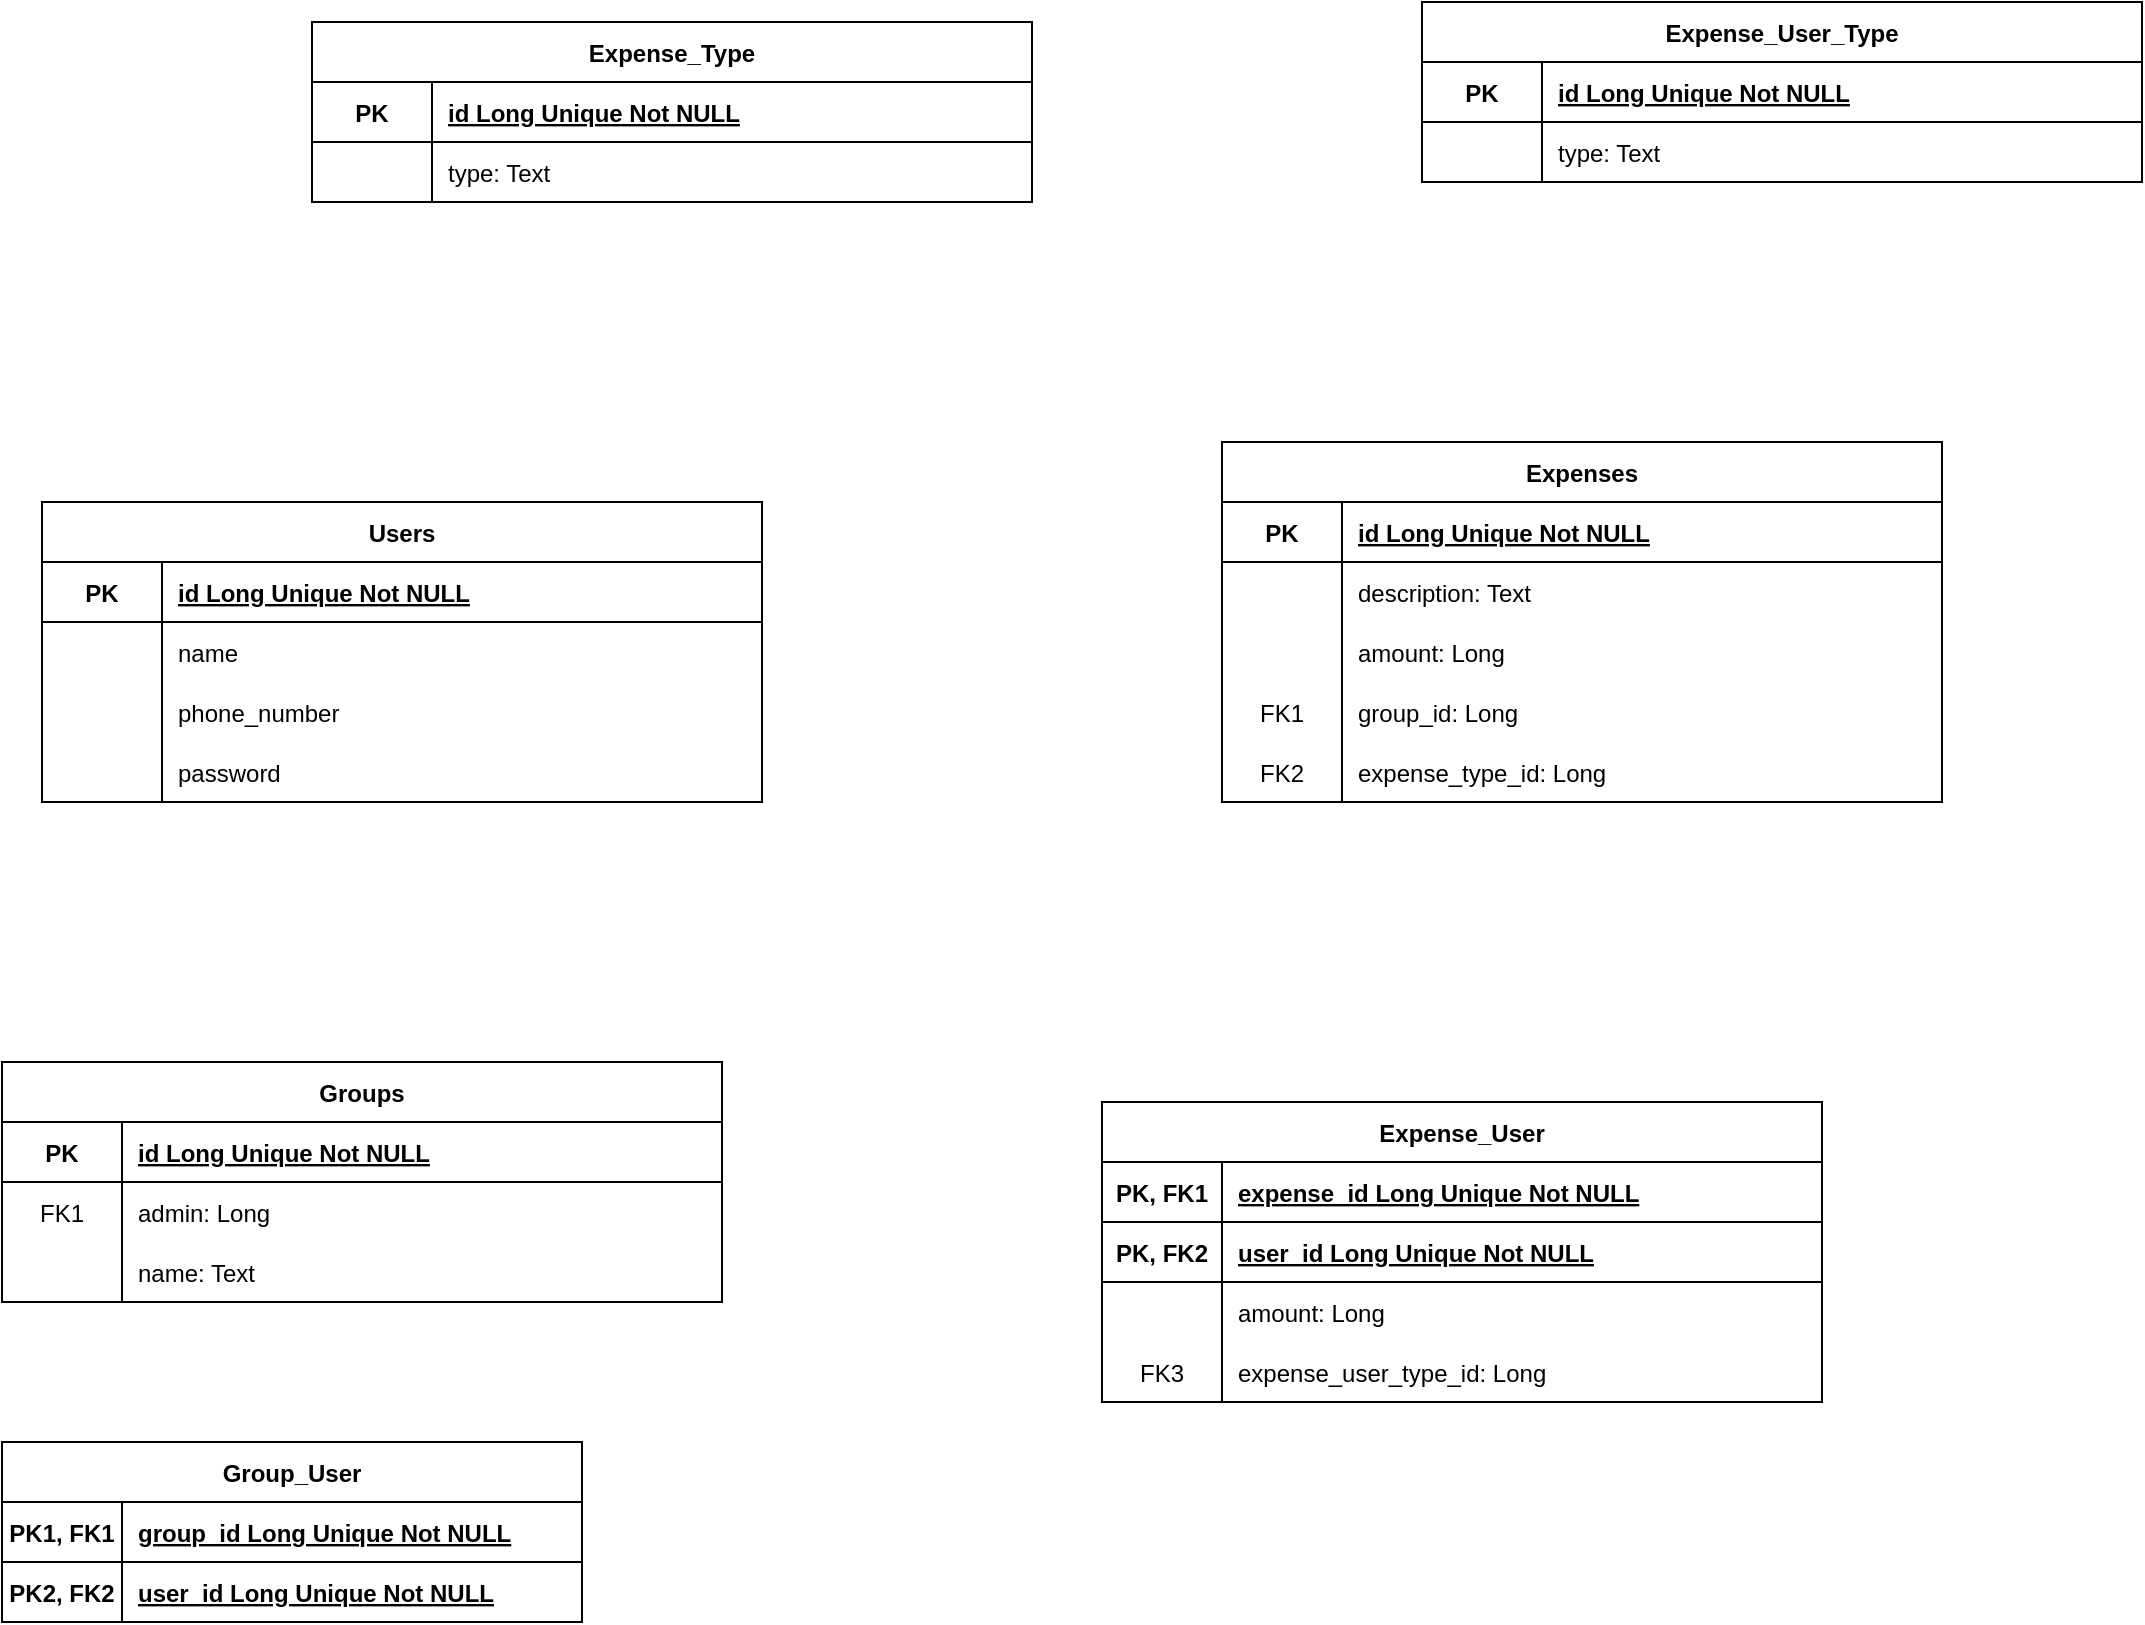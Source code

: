 <mxfile version="20.7.4" type="device"><diagram id="R2lEEEUBdFMjLlhIrx00" name="Page-1"><mxGraphModel dx="1317" dy="1072" grid="1" gridSize="10" guides="1" tooltips="1" connect="1" arrows="1" fold="1" page="1" pageScale="1" pageWidth="850" pageHeight="1100" math="0" shadow="0" extFonts="Permanent Marker^https://fonts.googleapis.com/css?family=Permanent+Marker"><root><mxCell id="0"/><mxCell id="1" parent="0"/><mxCell id="uBgfFpqCLIllBLYDpU1Q-1" value="Users" style="shape=table;startSize=30;container=1;collapsible=1;childLayout=tableLayout;fixedRows=1;rowLines=0;fontStyle=1;align=center;resizeLast=1;" vertex="1" parent="1"><mxGeometry x="110" y="390" width="360" height="150" as="geometry"/></mxCell><mxCell id="uBgfFpqCLIllBLYDpU1Q-5" value="" style="shape=tableRow;horizontal=0;startSize=0;swimlaneHead=0;swimlaneBody=0;fillColor=none;collapsible=0;dropTarget=0;points=[[0,0.5],[1,0.5]];portConstraint=eastwest;top=0;left=0;right=0;bottom=1;" vertex="1" parent="uBgfFpqCLIllBLYDpU1Q-1"><mxGeometry y="30" width="360" height="30" as="geometry"/></mxCell><mxCell id="uBgfFpqCLIllBLYDpU1Q-6" value="PK" style="shape=partialRectangle;connectable=0;fillColor=none;top=0;left=0;bottom=0;right=0;fontStyle=1;overflow=hidden;" vertex="1" parent="uBgfFpqCLIllBLYDpU1Q-5"><mxGeometry width="60" height="30" as="geometry"><mxRectangle width="60" height="30" as="alternateBounds"/></mxGeometry></mxCell><mxCell id="uBgfFpqCLIllBLYDpU1Q-7" value="id Long Unique Not NULL" style="shape=partialRectangle;connectable=0;fillColor=none;top=0;left=0;bottom=0;right=0;align=left;spacingLeft=6;fontStyle=5;overflow=hidden;" vertex="1" parent="uBgfFpqCLIllBLYDpU1Q-5"><mxGeometry x="60" width="300" height="30" as="geometry"><mxRectangle width="300" height="30" as="alternateBounds"/></mxGeometry></mxCell><mxCell id="uBgfFpqCLIllBLYDpU1Q-8" value="" style="shape=tableRow;horizontal=0;startSize=0;swimlaneHead=0;swimlaneBody=0;fillColor=none;collapsible=0;dropTarget=0;points=[[0,0.5],[1,0.5]];portConstraint=eastwest;top=0;left=0;right=0;bottom=0;" vertex="1" parent="uBgfFpqCLIllBLYDpU1Q-1"><mxGeometry y="60" width="360" height="30" as="geometry"/></mxCell><mxCell id="uBgfFpqCLIllBLYDpU1Q-9" value="" style="shape=partialRectangle;connectable=0;fillColor=none;top=0;left=0;bottom=0;right=0;editable=1;overflow=hidden;" vertex="1" parent="uBgfFpqCLIllBLYDpU1Q-8"><mxGeometry width="60" height="30" as="geometry"><mxRectangle width="60" height="30" as="alternateBounds"/></mxGeometry></mxCell><mxCell id="uBgfFpqCLIllBLYDpU1Q-10" value="name" style="shape=partialRectangle;connectable=0;fillColor=none;top=0;left=0;bottom=0;right=0;align=left;spacingLeft=6;overflow=hidden;" vertex="1" parent="uBgfFpqCLIllBLYDpU1Q-8"><mxGeometry x="60" width="300" height="30" as="geometry"><mxRectangle width="300" height="30" as="alternateBounds"/></mxGeometry></mxCell><mxCell id="uBgfFpqCLIllBLYDpU1Q-14" value="" style="shape=tableRow;horizontal=0;startSize=0;swimlaneHead=0;swimlaneBody=0;fillColor=none;collapsible=0;dropTarget=0;points=[[0,0.5],[1,0.5]];portConstraint=eastwest;top=0;left=0;right=0;bottom=0;" vertex="1" parent="uBgfFpqCLIllBLYDpU1Q-1"><mxGeometry y="90" width="360" height="30" as="geometry"/></mxCell><mxCell id="uBgfFpqCLIllBLYDpU1Q-15" value="" style="shape=partialRectangle;connectable=0;fillColor=none;top=0;left=0;bottom=0;right=0;editable=1;overflow=hidden;" vertex="1" parent="uBgfFpqCLIllBLYDpU1Q-14"><mxGeometry width="60" height="30" as="geometry"><mxRectangle width="60" height="30" as="alternateBounds"/></mxGeometry></mxCell><mxCell id="uBgfFpqCLIllBLYDpU1Q-16" value="phone_number" style="shape=partialRectangle;connectable=0;fillColor=none;top=0;left=0;bottom=0;right=0;align=left;spacingLeft=6;overflow=hidden;" vertex="1" parent="uBgfFpqCLIllBLYDpU1Q-14"><mxGeometry x="60" width="300" height="30" as="geometry"><mxRectangle width="300" height="30" as="alternateBounds"/></mxGeometry></mxCell><mxCell id="uBgfFpqCLIllBLYDpU1Q-17" value="" style="shape=tableRow;horizontal=0;startSize=0;swimlaneHead=0;swimlaneBody=0;fillColor=none;collapsible=0;dropTarget=0;points=[[0,0.5],[1,0.5]];portConstraint=eastwest;top=0;left=0;right=0;bottom=0;" vertex="1" parent="uBgfFpqCLIllBLYDpU1Q-1"><mxGeometry y="120" width="360" height="30" as="geometry"/></mxCell><mxCell id="uBgfFpqCLIllBLYDpU1Q-18" value="" style="shape=partialRectangle;connectable=0;fillColor=none;top=0;left=0;bottom=0;right=0;editable=1;overflow=hidden;" vertex="1" parent="uBgfFpqCLIllBLYDpU1Q-17"><mxGeometry width="60" height="30" as="geometry"><mxRectangle width="60" height="30" as="alternateBounds"/></mxGeometry></mxCell><mxCell id="uBgfFpqCLIllBLYDpU1Q-19" value="password" style="shape=partialRectangle;connectable=0;fillColor=none;top=0;left=0;bottom=0;right=0;align=left;spacingLeft=6;overflow=hidden;" vertex="1" parent="uBgfFpqCLIllBLYDpU1Q-17"><mxGeometry x="60" width="300" height="30" as="geometry"><mxRectangle width="300" height="30" as="alternateBounds"/></mxGeometry></mxCell><mxCell id="uBgfFpqCLIllBLYDpU1Q-20" value="Groups" style="shape=table;startSize=30;container=1;collapsible=1;childLayout=tableLayout;fixedRows=1;rowLines=0;fontStyle=1;align=center;resizeLast=1;" vertex="1" parent="1"><mxGeometry x="90" y="670" width="360" height="120" as="geometry"/></mxCell><mxCell id="uBgfFpqCLIllBLYDpU1Q-24" value="" style="shape=tableRow;horizontal=0;startSize=0;swimlaneHead=0;swimlaneBody=0;fillColor=none;collapsible=0;dropTarget=0;points=[[0,0.5],[1,0.5]];portConstraint=eastwest;top=0;left=0;right=0;bottom=1;" vertex="1" parent="uBgfFpqCLIllBLYDpU1Q-20"><mxGeometry y="30" width="360" height="30" as="geometry"/></mxCell><mxCell id="uBgfFpqCLIllBLYDpU1Q-25" value="PK" style="shape=partialRectangle;connectable=0;fillColor=none;top=0;left=0;bottom=0;right=0;fontStyle=1;overflow=hidden;" vertex="1" parent="uBgfFpqCLIllBLYDpU1Q-24"><mxGeometry width="60" height="30" as="geometry"><mxRectangle width="60" height="30" as="alternateBounds"/></mxGeometry></mxCell><mxCell id="uBgfFpqCLIllBLYDpU1Q-26" value="id Long Unique Not NULL" style="shape=partialRectangle;connectable=0;fillColor=none;top=0;left=0;bottom=0;right=0;align=left;spacingLeft=6;fontStyle=5;overflow=hidden;" vertex="1" parent="uBgfFpqCLIllBLYDpU1Q-24"><mxGeometry x="60" width="300" height="30" as="geometry"><mxRectangle width="300" height="30" as="alternateBounds"/></mxGeometry></mxCell><mxCell id="uBgfFpqCLIllBLYDpU1Q-27" value="" style="shape=tableRow;horizontal=0;startSize=0;swimlaneHead=0;swimlaneBody=0;fillColor=none;collapsible=0;dropTarget=0;points=[[0,0.5],[1,0.5]];portConstraint=eastwest;top=0;left=0;right=0;bottom=0;" vertex="1" parent="uBgfFpqCLIllBLYDpU1Q-20"><mxGeometry y="60" width="360" height="30" as="geometry"/></mxCell><mxCell id="uBgfFpqCLIllBLYDpU1Q-28" value="FK1" style="shape=partialRectangle;connectable=0;fillColor=none;top=0;left=0;bottom=0;right=0;editable=1;overflow=hidden;" vertex="1" parent="uBgfFpqCLIllBLYDpU1Q-27"><mxGeometry width="60" height="30" as="geometry"><mxRectangle width="60" height="30" as="alternateBounds"/></mxGeometry></mxCell><mxCell id="uBgfFpqCLIllBLYDpU1Q-29" value="admin: Long" style="shape=partialRectangle;connectable=0;fillColor=none;top=0;left=0;bottom=0;right=0;align=left;spacingLeft=6;overflow=hidden;" vertex="1" parent="uBgfFpqCLIllBLYDpU1Q-27"><mxGeometry x="60" width="300" height="30" as="geometry"><mxRectangle width="300" height="30" as="alternateBounds"/></mxGeometry></mxCell><mxCell id="uBgfFpqCLIllBLYDpU1Q-30" value="" style="shape=tableRow;horizontal=0;startSize=0;swimlaneHead=0;swimlaneBody=0;fillColor=none;collapsible=0;dropTarget=0;points=[[0,0.5],[1,0.5]];portConstraint=eastwest;top=0;left=0;right=0;bottom=0;" vertex="1" parent="uBgfFpqCLIllBLYDpU1Q-20"><mxGeometry y="90" width="360" height="30" as="geometry"/></mxCell><mxCell id="uBgfFpqCLIllBLYDpU1Q-31" value="" style="shape=partialRectangle;connectable=0;fillColor=none;top=0;left=0;bottom=0;right=0;editable=1;overflow=hidden;" vertex="1" parent="uBgfFpqCLIllBLYDpU1Q-30"><mxGeometry width="60" height="30" as="geometry"><mxRectangle width="60" height="30" as="alternateBounds"/></mxGeometry></mxCell><mxCell id="uBgfFpqCLIllBLYDpU1Q-32" value="name: Text" style="shape=partialRectangle;connectable=0;fillColor=none;top=0;left=0;bottom=0;right=0;align=left;spacingLeft=6;overflow=hidden;" vertex="1" parent="uBgfFpqCLIllBLYDpU1Q-30"><mxGeometry x="60" width="300" height="30" as="geometry"><mxRectangle width="300" height="30" as="alternateBounds"/></mxGeometry></mxCell><mxCell id="uBgfFpqCLIllBLYDpU1Q-36" value="Group_User" style="shape=table;startSize=30;container=1;collapsible=1;childLayout=tableLayout;fixedRows=1;rowLines=0;fontStyle=1;align=center;resizeLast=1;" vertex="1" parent="1"><mxGeometry x="90" y="860" width="290" height="90" as="geometry"/></mxCell><mxCell id="uBgfFpqCLIllBLYDpU1Q-37" value="" style="shape=tableRow;horizontal=0;startSize=0;swimlaneHead=0;swimlaneBody=0;fillColor=none;collapsible=0;dropTarget=0;points=[[0,0.5],[1,0.5]];portConstraint=eastwest;top=0;left=0;right=0;bottom=1;" vertex="1" parent="uBgfFpqCLIllBLYDpU1Q-36"><mxGeometry y="30" width="290" height="30" as="geometry"/></mxCell><mxCell id="uBgfFpqCLIllBLYDpU1Q-38" value="PK1, FK1" style="shape=partialRectangle;connectable=0;fillColor=none;top=0;left=0;bottom=0;right=0;fontStyle=1;overflow=hidden;" vertex="1" parent="uBgfFpqCLIllBLYDpU1Q-37"><mxGeometry width="60" height="30" as="geometry"><mxRectangle width="60" height="30" as="alternateBounds"/></mxGeometry></mxCell><mxCell id="uBgfFpqCLIllBLYDpU1Q-39" value="group_id Long Unique Not NULL" style="shape=partialRectangle;connectable=0;fillColor=none;top=0;left=0;bottom=0;right=0;align=left;spacingLeft=6;fontStyle=5;overflow=hidden;" vertex="1" parent="uBgfFpqCLIllBLYDpU1Q-37"><mxGeometry x="60" width="230" height="30" as="geometry"><mxRectangle width="230" height="30" as="alternateBounds"/></mxGeometry></mxCell><mxCell id="uBgfFpqCLIllBLYDpU1Q-46" value="" style="shape=tableRow;horizontal=0;startSize=0;swimlaneHead=0;swimlaneBody=0;fillColor=none;collapsible=0;dropTarget=0;points=[[0,0.5],[1,0.5]];portConstraint=eastwest;top=0;left=0;right=0;bottom=1;" vertex="1" parent="uBgfFpqCLIllBLYDpU1Q-36"><mxGeometry y="60" width="290" height="30" as="geometry"/></mxCell><mxCell id="uBgfFpqCLIllBLYDpU1Q-47" value="PK2, FK2" style="shape=partialRectangle;connectable=0;fillColor=none;top=0;left=0;bottom=0;right=0;fontStyle=1;overflow=hidden;" vertex="1" parent="uBgfFpqCLIllBLYDpU1Q-46"><mxGeometry width="60" height="30" as="geometry"><mxRectangle width="60" height="30" as="alternateBounds"/></mxGeometry></mxCell><mxCell id="uBgfFpqCLIllBLYDpU1Q-48" value="user_id Long Unique Not NULL" style="shape=partialRectangle;connectable=0;fillColor=none;top=0;left=0;bottom=0;right=0;align=left;spacingLeft=6;fontStyle=5;overflow=hidden;" vertex="1" parent="uBgfFpqCLIllBLYDpU1Q-46"><mxGeometry x="60" width="230" height="30" as="geometry"><mxRectangle width="230" height="30" as="alternateBounds"/></mxGeometry></mxCell><mxCell id="uBgfFpqCLIllBLYDpU1Q-76" value="Expenses" style="shape=table;startSize=30;container=1;collapsible=1;childLayout=tableLayout;fixedRows=1;rowLines=0;fontStyle=1;align=center;resizeLast=1;" vertex="1" parent="1"><mxGeometry x="700" y="360" width="360" height="180" as="geometry"/></mxCell><mxCell id="uBgfFpqCLIllBLYDpU1Q-77" value="" style="shape=tableRow;horizontal=0;startSize=0;swimlaneHead=0;swimlaneBody=0;fillColor=none;collapsible=0;dropTarget=0;points=[[0,0.5],[1,0.5]];portConstraint=eastwest;top=0;left=0;right=0;bottom=1;" vertex="1" parent="uBgfFpqCLIllBLYDpU1Q-76"><mxGeometry y="30" width="360" height="30" as="geometry"/></mxCell><mxCell id="uBgfFpqCLIllBLYDpU1Q-78" value="PK" style="shape=partialRectangle;connectable=0;fillColor=none;top=0;left=0;bottom=0;right=0;fontStyle=1;overflow=hidden;" vertex="1" parent="uBgfFpqCLIllBLYDpU1Q-77"><mxGeometry width="60" height="30" as="geometry"><mxRectangle width="60" height="30" as="alternateBounds"/></mxGeometry></mxCell><mxCell id="uBgfFpqCLIllBLYDpU1Q-79" value="id Long Unique Not NULL" style="shape=partialRectangle;connectable=0;fillColor=none;top=0;left=0;bottom=0;right=0;align=left;spacingLeft=6;fontStyle=5;overflow=hidden;" vertex="1" parent="uBgfFpqCLIllBLYDpU1Q-77"><mxGeometry x="60" width="300" height="30" as="geometry"><mxRectangle width="300" height="30" as="alternateBounds"/></mxGeometry></mxCell><mxCell id="uBgfFpqCLIllBLYDpU1Q-80" value="" style="shape=tableRow;horizontal=0;startSize=0;swimlaneHead=0;swimlaneBody=0;fillColor=none;collapsible=0;dropTarget=0;points=[[0,0.5],[1,0.5]];portConstraint=eastwest;top=0;left=0;right=0;bottom=0;" vertex="1" parent="uBgfFpqCLIllBLYDpU1Q-76"><mxGeometry y="60" width="360" height="30" as="geometry"/></mxCell><mxCell id="uBgfFpqCLIllBLYDpU1Q-81" value="" style="shape=partialRectangle;connectable=0;fillColor=none;top=0;left=0;bottom=0;right=0;editable=1;overflow=hidden;" vertex="1" parent="uBgfFpqCLIllBLYDpU1Q-80"><mxGeometry width="60" height="30" as="geometry"><mxRectangle width="60" height="30" as="alternateBounds"/></mxGeometry></mxCell><mxCell id="uBgfFpqCLIllBLYDpU1Q-82" value="description: Text" style="shape=partialRectangle;connectable=0;fillColor=none;top=0;left=0;bottom=0;right=0;align=left;spacingLeft=6;overflow=hidden;" vertex="1" parent="uBgfFpqCLIllBLYDpU1Q-80"><mxGeometry x="60" width="300" height="30" as="geometry"><mxRectangle width="300" height="30" as="alternateBounds"/></mxGeometry></mxCell><mxCell id="uBgfFpqCLIllBLYDpU1Q-86" value="" style="shape=tableRow;horizontal=0;startSize=0;swimlaneHead=0;swimlaneBody=0;fillColor=none;collapsible=0;dropTarget=0;points=[[0,0.5],[1,0.5]];portConstraint=eastwest;top=0;left=0;right=0;bottom=0;" vertex="1" parent="uBgfFpqCLIllBLYDpU1Q-76"><mxGeometry y="90" width="360" height="30" as="geometry"/></mxCell><mxCell id="uBgfFpqCLIllBLYDpU1Q-87" value="" style="shape=partialRectangle;connectable=0;fillColor=none;top=0;left=0;bottom=0;right=0;editable=1;overflow=hidden;" vertex="1" parent="uBgfFpqCLIllBLYDpU1Q-86"><mxGeometry width="60" height="30" as="geometry"><mxRectangle width="60" height="30" as="alternateBounds"/></mxGeometry></mxCell><mxCell id="uBgfFpqCLIllBLYDpU1Q-88" value="amount: Long" style="shape=partialRectangle;connectable=0;fillColor=none;top=0;left=0;bottom=0;right=0;align=left;spacingLeft=6;overflow=hidden;" vertex="1" parent="uBgfFpqCLIllBLYDpU1Q-86"><mxGeometry x="60" width="300" height="30" as="geometry"><mxRectangle width="300" height="30" as="alternateBounds"/></mxGeometry></mxCell><mxCell id="uBgfFpqCLIllBLYDpU1Q-125" value="" style="shape=tableRow;horizontal=0;startSize=0;swimlaneHead=0;swimlaneBody=0;fillColor=none;collapsible=0;dropTarget=0;points=[[0,0.5],[1,0.5]];portConstraint=eastwest;top=0;left=0;right=0;bottom=0;" vertex="1" parent="uBgfFpqCLIllBLYDpU1Q-76"><mxGeometry y="120" width="360" height="30" as="geometry"/></mxCell><mxCell id="uBgfFpqCLIllBLYDpU1Q-126" value="FK1" style="shape=partialRectangle;connectable=0;fillColor=none;top=0;left=0;bottom=0;right=0;editable=1;overflow=hidden;" vertex="1" parent="uBgfFpqCLIllBLYDpU1Q-125"><mxGeometry width="60" height="30" as="geometry"><mxRectangle width="60" height="30" as="alternateBounds"/></mxGeometry></mxCell><mxCell id="uBgfFpqCLIllBLYDpU1Q-127" value="group_id: Long" style="shape=partialRectangle;connectable=0;fillColor=none;top=0;left=0;bottom=0;right=0;align=left;spacingLeft=6;overflow=hidden;" vertex="1" parent="uBgfFpqCLIllBLYDpU1Q-125"><mxGeometry x="60" width="300" height="30" as="geometry"><mxRectangle width="300" height="30" as="alternateBounds"/></mxGeometry></mxCell><mxCell id="uBgfFpqCLIllBLYDpU1Q-140" value="" style="shape=tableRow;horizontal=0;startSize=0;swimlaneHead=0;swimlaneBody=0;fillColor=none;collapsible=0;dropTarget=0;points=[[0,0.5],[1,0.5]];portConstraint=eastwest;top=0;left=0;right=0;bottom=0;" vertex="1" parent="uBgfFpqCLIllBLYDpU1Q-76"><mxGeometry y="150" width="360" height="30" as="geometry"/></mxCell><mxCell id="uBgfFpqCLIllBLYDpU1Q-141" value="FK2" style="shape=partialRectangle;connectable=0;fillColor=none;top=0;left=0;bottom=0;right=0;editable=1;overflow=hidden;" vertex="1" parent="uBgfFpqCLIllBLYDpU1Q-140"><mxGeometry width="60" height="30" as="geometry"><mxRectangle width="60" height="30" as="alternateBounds"/></mxGeometry></mxCell><mxCell id="uBgfFpqCLIllBLYDpU1Q-142" value="expense_type_id: Long" style="shape=partialRectangle;connectable=0;fillColor=none;top=0;left=0;bottom=0;right=0;align=left;spacingLeft=6;overflow=hidden;" vertex="1" parent="uBgfFpqCLIllBLYDpU1Q-140"><mxGeometry x="60" width="300" height="30" as="geometry"><mxRectangle width="300" height="30" as="alternateBounds"/></mxGeometry></mxCell><mxCell id="uBgfFpqCLIllBLYDpU1Q-89" value="Expense_User" style="shape=table;startSize=30;container=1;collapsible=1;childLayout=tableLayout;fixedRows=1;rowLines=0;fontStyle=1;align=center;resizeLast=1;" vertex="1" parent="1"><mxGeometry x="640" y="690" width="360" height="150" as="geometry"/></mxCell><mxCell id="uBgfFpqCLIllBLYDpU1Q-90" value="" style="shape=tableRow;horizontal=0;startSize=0;swimlaneHead=0;swimlaneBody=0;fillColor=none;collapsible=0;dropTarget=0;points=[[0,0.5],[1,0.5]];portConstraint=eastwest;top=0;left=0;right=0;bottom=1;" vertex="1" parent="uBgfFpqCLIllBLYDpU1Q-89"><mxGeometry y="30" width="360" height="30" as="geometry"/></mxCell><mxCell id="uBgfFpqCLIllBLYDpU1Q-91" value="PK, FK1" style="shape=partialRectangle;connectable=0;fillColor=none;top=0;left=0;bottom=0;right=0;fontStyle=1;overflow=hidden;" vertex="1" parent="uBgfFpqCLIllBLYDpU1Q-90"><mxGeometry width="60" height="30" as="geometry"><mxRectangle width="60" height="30" as="alternateBounds"/></mxGeometry></mxCell><mxCell id="uBgfFpqCLIllBLYDpU1Q-92" value="expense_id Long Unique Not NULL" style="shape=partialRectangle;connectable=0;fillColor=none;top=0;left=0;bottom=0;right=0;align=left;spacingLeft=6;fontStyle=5;overflow=hidden;" vertex="1" parent="uBgfFpqCLIllBLYDpU1Q-90"><mxGeometry x="60" width="300" height="30" as="geometry"><mxRectangle width="300" height="30" as="alternateBounds"/></mxGeometry></mxCell><mxCell id="uBgfFpqCLIllBLYDpU1Q-99" value="" style="shape=tableRow;horizontal=0;startSize=0;swimlaneHead=0;swimlaneBody=0;fillColor=none;collapsible=0;dropTarget=0;points=[[0,0.5],[1,0.5]];portConstraint=eastwest;top=0;left=0;right=0;bottom=1;" vertex="1" parent="uBgfFpqCLIllBLYDpU1Q-89"><mxGeometry y="60" width="360" height="30" as="geometry"/></mxCell><mxCell id="uBgfFpqCLIllBLYDpU1Q-100" value="PK, FK2" style="shape=partialRectangle;connectable=0;fillColor=none;top=0;left=0;bottom=0;right=0;fontStyle=1;overflow=hidden;" vertex="1" parent="uBgfFpqCLIllBLYDpU1Q-99"><mxGeometry width="60" height="30" as="geometry"><mxRectangle width="60" height="30" as="alternateBounds"/></mxGeometry></mxCell><mxCell id="uBgfFpqCLIllBLYDpU1Q-101" value="user_id Long Unique Not NULL" style="shape=partialRectangle;connectable=0;fillColor=none;top=0;left=0;bottom=0;right=0;align=left;spacingLeft=6;fontStyle=5;overflow=hidden;" vertex="1" parent="uBgfFpqCLIllBLYDpU1Q-99"><mxGeometry x="60" width="300" height="30" as="geometry"><mxRectangle width="300" height="30" as="alternateBounds"/></mxGeometry></mxCell><mxCell id="uBgfFpqCLIllBLYDpU1Q-96" value="" style="shape=tableRow;horizontal=0;startSize=0;swimlaneHead=0;swimlaneBody=0;fillColor=none;collapsible=0;dropTarget=0;points=[[0,0.5],[1,0.5]];portConstraint=eastwest;top=0;left=0;right=0;bottom=0;" vertex="1" parent="uBgfFpqCLIllBLYDpU1Q-89"><mxGeometry y="90" width="360" height="30" as="geometry"/></mxCell><mxCell id="uBgfFpqCLIllBLYDpU1Q-97" value="" style="shape=partialRectangle;connectable=0;fillColor=none;top=0;left=0;bottom=0;right=0;editable=1;overflow=hidden;" vertex="1" parent="uBgfFpqCLIllBLYDpU1Q-96"><mxGeometry width="60" height="30" as="geometry"><mxRectangle width="60" height="30" as="alternateBounds"/></mxGeometry></mxCell><mxCell id="uBgfFpqCLIllBLYDpU1Q-98" value="amount: Long" style="shape=partialRectangle;connectable=0;fillColor=none;top=0;left=0;bottom=0;right=0;align=left;spacingLeft=6;overflow=hidden;" vertex="1" parent="uBgfFpqCLIllBLYDpU1Q-96"><mxGeometry x="60" width="300" height="30" as="geometry"><mxRectangle width="300" height="30" as="alternateBounds"/></mxGeometry></mxCell><mxCell id="uBgfFpqCLIllBLYDpU1Q-112" value="" style="shape=tableRow;horizontal=0;startSize=0;swimlaneHead=0;swimlaneBody=0;fillColor=none;collapsible=0;dropTarget=0;points=[[0,0.5],[1,0.5]];portConstraint=eastwest;top=0;left=0;right=0;bottom=0;" vertex="1" parent="uBgfFpqCLIllBLYDpU1Q-89"><mxGeometry y="120" width="360" height="30" as="geometry"/></mxCell><mxCell id="uBgfFpqCLIllBLYDpU1Q-113" value="FK3" style="shape=partialRectangle;connectable=0;fillColor=none;top=0;left=0;bottom=0;right=0;editable=1;overflow=hidden;" vertex="1" parent="uBgfFpqCLIllBLYDpU1Q-112"><mxGeometry width="60" height="30" as="geometry"><mxRectangle width="60" height="30" as="alternateBounds"/></mxGeometry></mxCell><mxCell id="uBgfFpqCLIllBLYDpU1Q-114" value="expense_user_type_id: Long" style="shape=partialRectangle;connectable=0;fillColor=none;top=0;left=0;bottom=0;right=0;align=left;spacingLeft=6;overflow=hidden;" vertex="1" parent="uBgfFpqCLIllBLYDpU1Q-112"><mxGeometry x="60" width="300" height="30" as="geometry"><mxRectangle width="300" height="30" as="alternateBounds"/></mxGeometry></mxCell><mxCell id="uBgfFpqCLIllBLYDpU1Q-115" value="Expense_User_Type" style="shape=table;startSize=30;container=1;collapsible=1;childLayout=tableLayout;fixedRows=1;rowLines=0;fontStyle=1;align=center;resizeLast=1;" vertex="1" parent="1"><mxGeometry x="800" y="140" width="360" height="90" as="geometry"/></mxCell><mxCell id="uBgfFpqCLIllBLYDpU1Q-116" value="" style="shape=tableRow;horizontal=0;startSize=0;swimlaneHead=0;swimlaneBody=0;fillColor=none;collapsible=0;dropTarget=0;points=[[0,0.5],[1,0.5]];portConstraint=eastwest;top=0;left=0;right=0;bottom=1;" vertex="1" parent="uBgfFpqCLIllBLYDpU1Q-115"><mxGeometry y="30" width="360" height="30" as="geometry"/></mxCell><mxCell id="uBgfFpqCLIllBLYDpU1Q-117" value="PK" style="shape=partialRectangle;connectable=0;fillColor=none;top=0;left=0;bottom=0;right=0;fontStyle=1;overflow=hidden;" vertex="1" parent="uBgfFpqCLIllBLYDpU1Q-116"><mxGeometry width="60" height="30" as="geometry"><mxRectangle width="60" height="30" as="alternateBounds"/></mxGeometry></mxCell><mxCell id="uBgfFpqCLIllBLYDpU1Q-118" value="id Long Unique Not NULL" style="shape=partialRectangle;connectable=0;fillColor=none;top=0;left=0;bottom=0;right=0;align=left;spacingLeft=6;fontStyle=5;overflow=hidden;" vertex="1" parent="uBgfFpqCLIllBLYDpU1Q-116"><mxGeometry x="60" width="300" height="30" as="geometry"><mxRectangle width="300" height="30" as="alternateBounds"/></mxGeometry></mxCell><mxCell id="uBgfFpqCLIllBLYDpU1Q-119" value="" style="shape=tableRow;horizontal=0;startSize=0;swimlaneHead=0;swimlaneBody=0;fillColor=none;collapsible=0;dropTarget=0;points=[[0,0.5],[1,0.5]];portConstraint=eastwest;top=0;left=0;right=0;bottom=0;" vertex="1" parent="uBgfFpqCLIllBLYDpU1Q-115"><mxGeometry y="60" width="360" height="30" as="geometry"/></mxCell><mxCell id="uBgfFpqCLIllBLYDpU1Q-120" value="" style="shape=partialRectangle;connectable=0;fillColor=none;top=0;left=0;bottom=0;right=0;editable=1;overflow=hidden;" vertex="1" parent="uBgfFpqCLIllBLYDpU1Q-119"><mxGeometry width="60" height="30" as="geometry"><mxRectangle width="60" height="30" as="alternateBounds"/></mxGeometry></mxCell><mxCell id="uBgfFpqCLIllBLYDpU1Q-121" value="type: Text" style="shape=partialRectangle;connectable=0;fillColor=none;top=0;left=0;bottom=0;right=0;align=left;spacingLeft=6;overflow=hidden;" vertex="1" parent="uBgfFpqCLIllBLYDpU1Q-119"><mxGeometry x="60" width="300" height="30" as="geometry"><mxRectangle width="300" height="30" as="alternateBounds"/></mxGeometry></mxCell><mxCell id="uBgfFpqCLIllBLYDpU1Q-133" value="Expense_Type" style="shape=table;startSize=30;container=1;collapsible=1;childLayout=tableLayout;fixedRows=1;rowLines=0;fontStyle=1;align=center;resizeLast=1;" vertex="1" parent="1"><mxGeometry x="245" y="150" width="360" height="90" as="geometry"/></mxCell><mxCell id="uBgfFpqCLIllBLYDpU1Q-134" value="" style="shape=tableRow;horizontal=0;startSize=0;swimlaneHead=0;swimlaneBody=0;fillColor=none;collapsible=0;dropTarget=0;points=[[0,0.5],[1,0.5]];portConstraint=eastwest;top=0;left=0;right=0;bottom=1;" vertex="1" parent="uBgfFpqCLIllBLYDpU1Q-133"><mxGeometry y="30" width="360" height="30" as="geometry"/></mxCell><mxCell id="uBgfFpqCLIllBLYDpU1Q-135" value="PK" style="shape=partialRectangle;connectable=0;fillColor=none;top=0;left=0;bottom=0;right=0;fontStyle=1;overflow=hidden;" vertex="1" parent="uBgfFpqCLIllBLYDpU1Q-134"><mxGeometry width="60" height="30" as="geometry"><mxRectangle width="60" height="30" as="alternateBounds"/></mxGeometry></mxCell><mxCell id="uBgfFpqCLIllBLYDpU1Q-136" value="id Long Unique Not NULL" style="shape=partialRectangle;connectable=0;fillColor=none;top=0;left=0;bottom=0;right=0;align=left;spacingLeft=6;fontStyle=5;overflow=hidden;" vertex="1" parent="uBgfFpqCLIllBLYDpU1Q-134"><mxGeometry x="60" width="300" height="30" as="geometry"><mxRectangle width="300" height="30" as="alternateBounds"/></mxGeometry></mxCell><mxCell id="uBgfFpqCLIllBLYDpU1Q-137" value="" style="shape=tableRow;horizontal=0;startSize=0;swimlaneHead=0;swimlaneBody=0;fillColor=none;collapsible=0;dropTarget=0;points=[[0,0.5],[1,0.5]];portConstraint=eastwest;top=0;left=0;right=0;bottom=0;" vertex="1" parent="uBgfFpqCLIllBLYDpU1Q-133"><mxGeometry y="60" width="360" height="30" as="geometry"/></mxCell><mxCell id="uBgfFpqCLIllBLYDpU1Q-138" value="" style="shape=partialRectangle;connectable=0;fillColor=none;top=0;left=0;bottom=0;right=0;editable=1;overflow=hidden;" vertex="1" parent="uBgfFpqCLIllBLYDpU1Q-137"><mxGeometry width="60" height="30" as="geometry"><mxRectangle width="60" height="30" as="alternateBounds"/></mxGeometry></mxCell><mxCell id="uBgfFpqCLIllBLYDpU1Q-139" value="type: Text" style="shape=partialRectangle;connectable=0;fillColor=none;top=0;left=0;bottom=0;right=0;align=left;spacingLeft=6;overflow=hidden;" vertex="1" parent="uBgfFpqCLIllBLYDpU1Q-137"><mxGeometry x="60" width="300" height="30" as="geometry"><mxRectangle width="300" height="30" as="alternateBounds"/></mxGeometry></mxCell></root></mxGraphModel></diagram></mxfile>